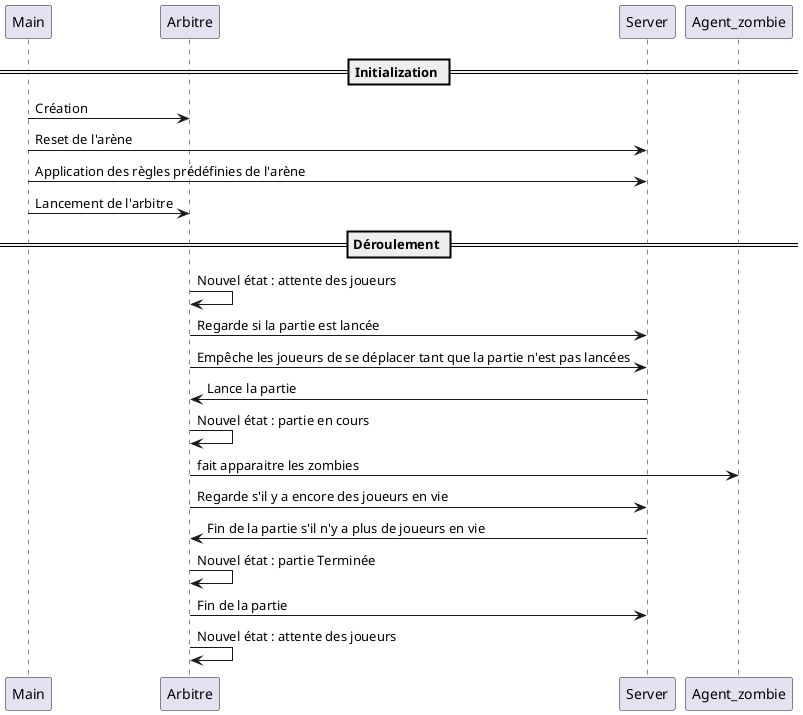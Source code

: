 @startuml sequence

== Initialization ==
Main -> Arbitre: Création
Main -> Server: Reset de l'arène
Main -> Server: Application des règles prédéfinies de l'arène
Main -> Arbitre: Lancement de l'arbitre

== Déroulement ==
Arbitre -> Arbitre: Nouvel état : attente des joueurs
Arbitre -> Server: Regarde si la partie est lancée
Arbitre -> Server: Empêche les joueurs de se déplacer tant que la partie n'est pas lancées 

Server -> Arbitre: Lance la partie
Arbitre -> Arbitre: Nouvel état : partie en cours

Arbitre -> Agent_zombie: fait apparaitre les zombies
Arbitre -> Server: Regarde s'il y a encore des joueurs en vie
Server -> Arbitre: Fin de la partie s'il n'y a plus de joueurs en vie
Arbitre -> Arbitre: Nouvel état : partie Terminée
Arbitre -> Server: Fin de la partie

Arbitre -> Arbitre: Nouvel état : attente des joueurs

@enduml
